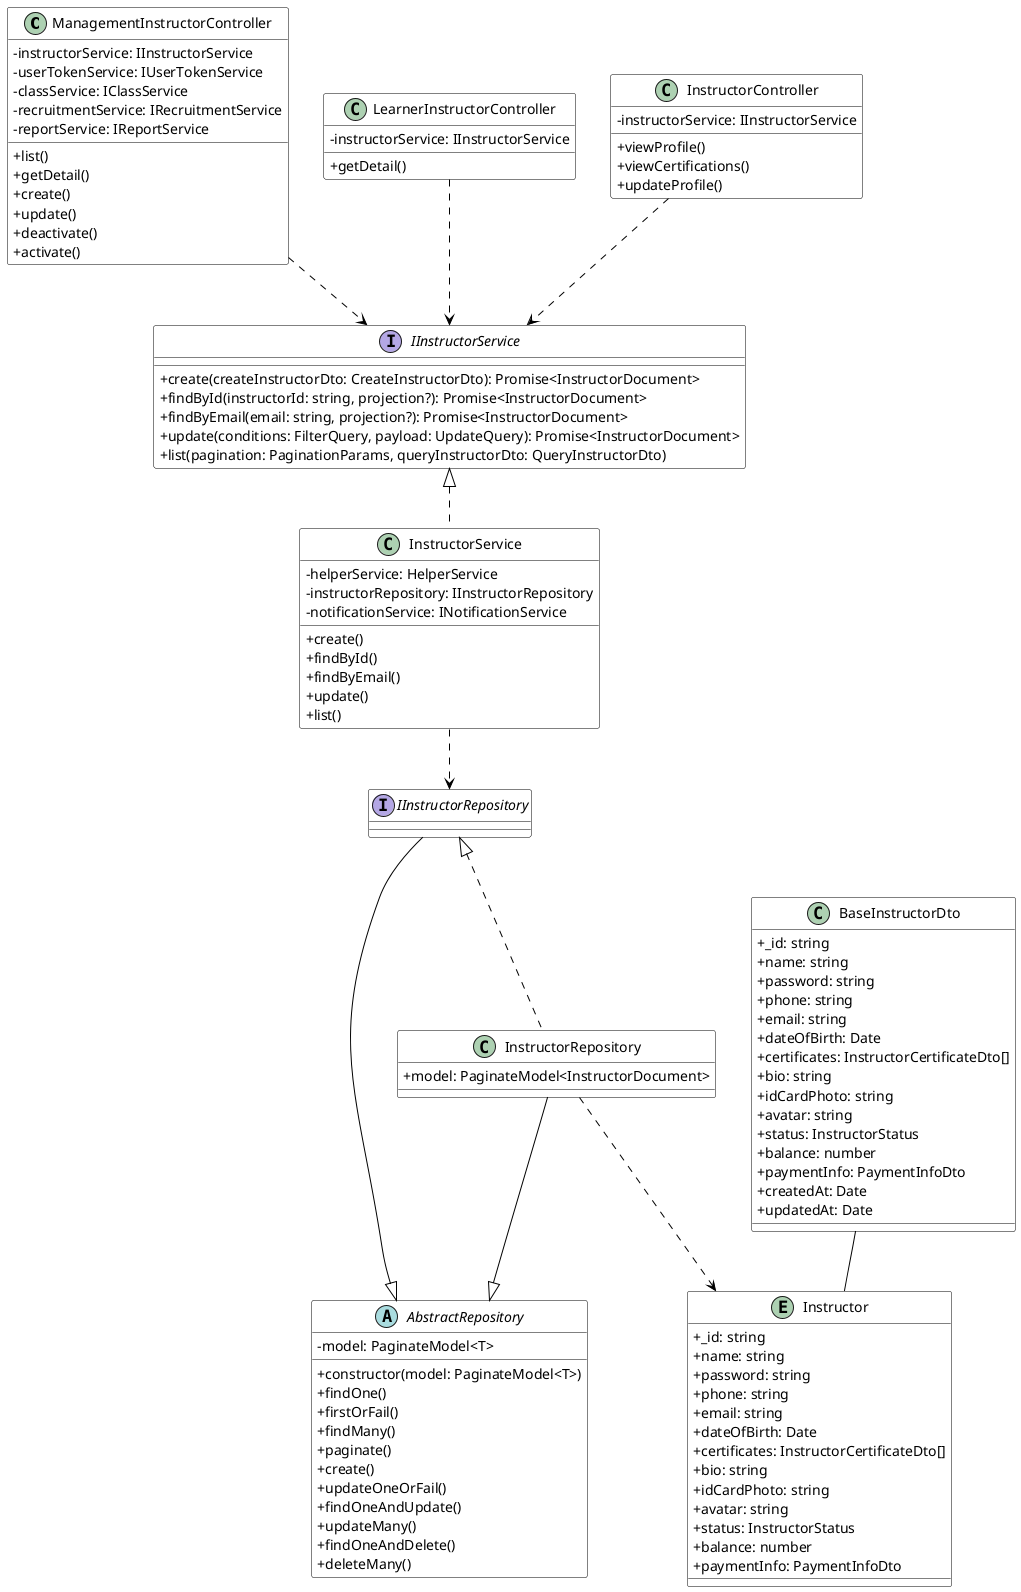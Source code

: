 @startuml Instructor Module

skinparam classAttributeIconSize 0

skinparam class {
  BackgroundColor White
  ArrowColor Black
  BorderColor Black
}

' Controllers
class ManagementInstructorController {
  -instructorService: IInstructorService
  -userTokenService: IUserTokenService
  -classService: IClassService
  -recruitmentService: IRecruitmentService
  -reportService: IReportService
  +list()
  +getDetail()
  +create()
  +update()
  +deactivate()
  +activate()
}

class LearnerInstructorController {
  -instructorService: IInstructorService
  +getDetail()
}

class InstructorController {
  -instructorService: IInstructorService
  +viewProfile()
  +viewCertifications()
  +updateProfile()
}

' Interfaces
interface IInstructorService {
  +create(createInstructorDto: CreateInstructorDto): Promise<InstructorDocument>
  +findById(instructorId: string, projection?): Promise<InstructorDocument>
  +findByEmail(email: string, projection?): Promise<InstructorDocument>
  +update(conditions: FilterQuery, payload: UpdateQuery): Promise<InstructorDocument>
  +list(pagination: PaginationParams, queryInstructorDto: QueryInstructorDto)
}

interface IInstructorRepository {
}

' Services
class InstructorService {
  -helperService: HelperService
  -instructorRepository: IInstructorRepository
  -notificationService: INotificationService
  +create()
  +findById()
  +findByEmail()
  +update()
  +list()
}

' Repository
class InstructorRepository {
  +model: PaginateModel<InstructorDocument>
}

abstract class AbstractRepository {
  -model: PaginateModel<T>
  +constructor(model: PaginateModel<T>)
  +findOne()
  +firstOrFail()
  +findMany()
  +paginate()
  +create()
  +updateOneOrFail()
  +findOneAndUpdate()
  +updateMany()
  +findOneAndDelete()
  +deleteMany()
}

' DTOs
class BaseInstructorDto {
  +_id: string
  +name: string
  +password: string
  +phone: string
  +email: string
  +dateOfBirth: Date
  +certificates: InstructorCertificateDto[]
  +bio: string
  +idCardPhoto: string
  +avatar: string
  +status: InstructorStatus
  +balance: number
  +paymentInfo: PaymentInfoDto
  +createdAt: Date
  +updatedAt: Date
}

' Schemas
entity Instructor {
  +_id: string
  +name: string
  +password: string
  +phone: string
  +email: string
  +dateOfBirth: Date
  +certificates: InstructorCertificateDto[]
  +bio: string
  +idCardPhoto: string
  +avatar: string
  +status: InstructorStatus
  +balance: number
  +paymentInfo: PaymentInfoDto
}

' Relationships
ManagementInstructorController ..> IInstructorService
LearnerInstructorController ..> IInstructorService
InstructorController ..> IInstructorService

IInstructorService <|.. InstructorService
InstructorService ..> IInstructorRepository

IInstructorRepository <|.. InstructorRepository
IInstructorRepository --|> AbstractRepository
InstructorRepository --|> AbstractRepository

InstructorRepository ..> Instructor
BaseInstructorDto -- Instructor

@enduml
